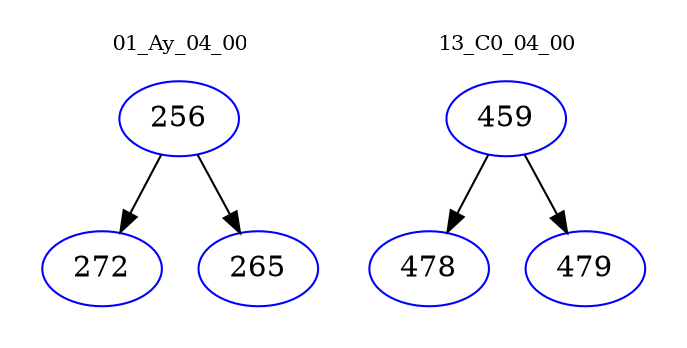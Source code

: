 digraph{
subgraph cluster_0 {
color = white
label = "01_Ay_04_00";
fontsize=10;
T0_256 [label="256", color="blue"]
T0_256 -> T0_272 [color="black"]
T0_272 [label="272", color="blue"]
T0_256 -> T0_265 [color="black"]
T0_265 [label="265", color="blue"]
}
subgraph cluster_1 {
color = white
label = "13_C0_04_00";
fontsize=10;
T1_459 [label="459", color="blue"]
T1_459 -> T1_478 [color="black"]
T1_478 [label="478", color="blue"]
T1_459 -> T1_479 [color="black"]
T1_479 [label="479", color="blue"]
}
}
